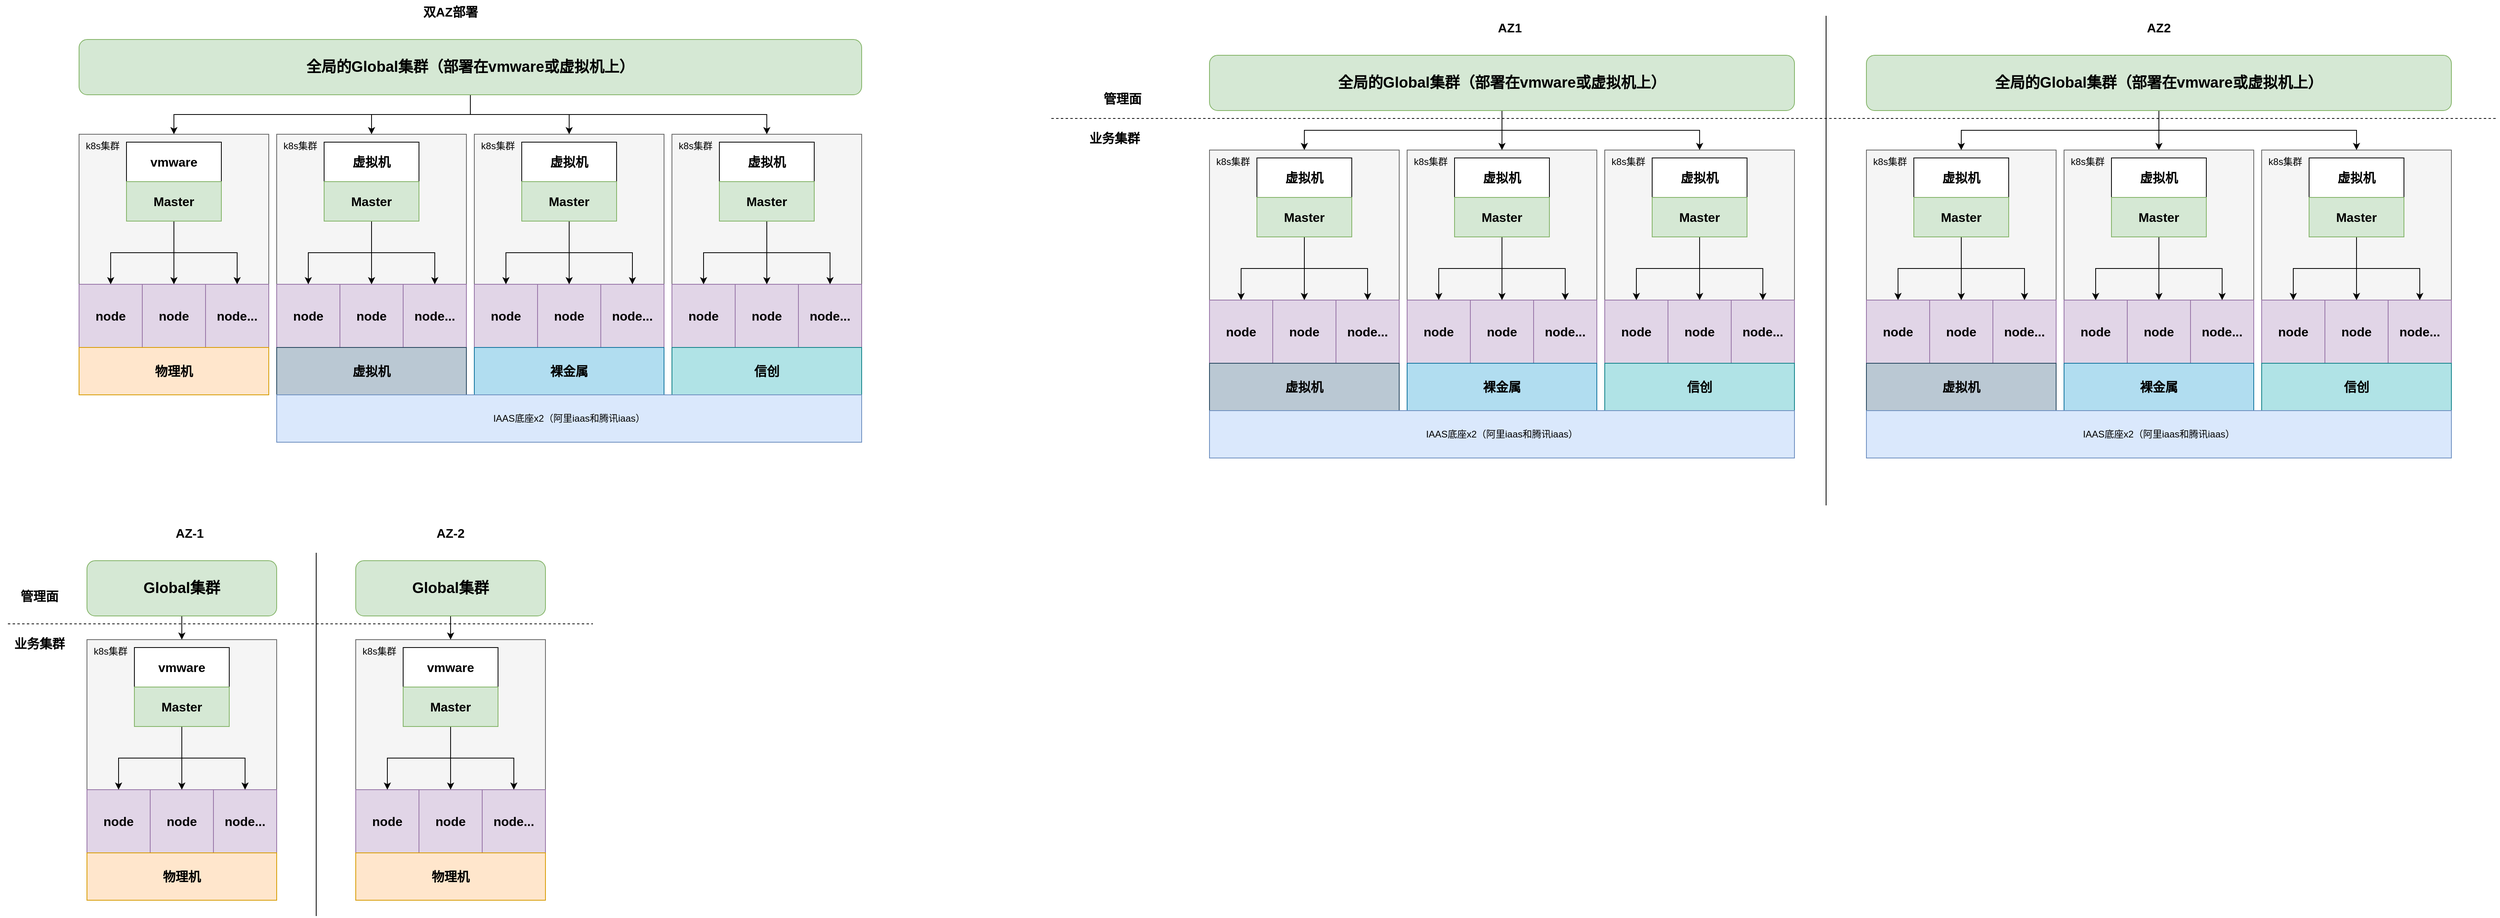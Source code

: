 <mxfile version="21.6.5" type="device">
  <diagram name="第 1 页" id="MRZnGw_lI6qMXb8xUPXL">
    <mxGraphModel dx="1706" dy="981" grid="1" gridSize="10" guides="1" tooltips="1" connect="1" arrows="1" fold="1" page="1" pageScale="1" pageWidth="827" pageHeight="1169" math="0" shadow="0">
      <root>
        <mxCell id="0" />
        <mxCell id="1" parent="0" />
        <mxCell id="p9ysNUzthI2AqAsjFmzB-57" style="edgeStyle=orthogonalEdgeStyle;rounded=0;orthogonalLoop=1;jettySize=auto;html=1;exitX=0.5;exitY=1;exitDx=0;exitDy=0;entryX=0.5;entryY=0;entryDx=0;entryDy=0;" parent="1" source="p9ysNUzthI2AqAsjFmzB-3" target="p9ysNUzthI2AqAsjFmzB-8" edge="1">
          <mxGeometry relative="1" as="geometry" />
        </mxCell>
        <mxCell id="p9ysNUzthI2AqAsjFmzB-58" style="edgeStyle=orthogonalEdgeStyle;rounded=0;orthogonalLoop=1;jettySize=auto;html=1;exitX=0.5;exitY=1;exitDx=0;exitDy=0;" parent="1" source="p9ysNUzthI2AqAsjFmzB-3" target="p9ysNUzthI2AqAsjFmzB-45" edge="1">
          <mxGeometry relative="1" as="geometry" />
        </mxCell>
        <mxCell id="p9ysNUzthI2AqAsjFmzB-59" style="edgeStyle=orthogonalEdgeStyle;rounded=0;orthogonalLoop=1;jettySize=auto;html=1;exitX=0.5;exitY=1;exitDx=0;exitDy=0;" parent="1" source="p9ysNUzthI2AqAsjFmzB-3" target="p9ysNUzthI2AqAsjFmzB-33" edge="1">
          <mxGeometry relative="1" as="geometry" />
        </mxCell>
        <mxCell id="p9ysNUzthI2AqAsjFmzB-61" style="edgeStyle=orthogonalEdgeStyle;rounded=0;orthogonalLoop=1;jettySize=auto;html=1;exitX=0.5;exitY=1;exitDx=0;exitDy=0;entryX=0.5;entryY=0;entryDx=0;entryDy=0;" parent="1" source="p9ysNUzthI2AqAsjFmzB-3" target="p9ysNUzthI2AqAsjFmzB-22" edge="1">
          <mxGeometry relative="1" as="geometry" />
        </mxCell>
        <mxCell id="p9ysNUzthI2AqAsjFmzB-3" value="&lt;font style=&quot;font-size: 19px;&quot;&gt;&lt;b&gt;全局的Global集群（部署在vmware或虚拟机上）&lt;/b&gt;&lt;/font&gt;" style="rounded=1;whiteSpace=wrap;html=1;fillColor=#d5e8d4;strokeColor=#82b366;" parent="1" vertex="1">
          <mxGeometry x="220" y="180" width="990" height="70" as="geometry" />
        </mxCell>
        <mxCell id="p9ysNUzthI2AqAsjFmzB-20" value="" style="group;fillColor=#d5e8d4;strokeColor=#82b366;" parent="1" vertex="1" connectable="0">
          <mxGeometry x="220" y="300" width="240" height="330" as="geometry" />
        </mxCell>
        <mxCell id="p9ysNUzthI2AqAsjFmzB-8" value="" style="rounded=0;whiteSpace=wrap;html=1;fillColor=#f5f5f5;fontColor=#333333;strokeColor=#666666;" parent="p9ysNUzthI2AqAsjFmzB-20" vertex="1">
          <mxGeometry width="240" height="330" as="geometry" />
        </mxCell>
        <mxCell id="p9ysNUzthI2AqAsjFmzB-5" value="&lt;font style=&quot;font-size: 16px;&quot;&gt;&lt;b&gt;node&lt;/b&gt;&lt;/font&gt;" style="whiteSpace=wrap;html=1;aspect=fixed;fillColor=#e1d5e7;strokeColor=#9673a6;" parent="p9ysNUzthI2AqAsjFmzB-20" vertex="1">
          <mxGeometry y="190" width="80" height="80" as="geometry" />
        </mxCell>
        <mxCell id="p9ysNUzthI2AqAsjFmzB-6" value="&lt;font style=&quot;font-size: 16px;&quot;&gt;&lt;b&gt;node&lt;/b&gt;&lt;/font&gt;" style="whiteSpace=wrap;html=1;aspect=fixed;fillColor=#e1d5e7;strokeColor=#9673a6;" parent="p9ysNUzthI2AqAsjFmzB-20" vertex="1">
          <mxGeometry x="80" y="190" width="80" height="80" as="geometry" />
        </mxCell>
        <mxCell id="p9ysNUzthI2AqAsjFmzB-7" value="&lt;font style=&quot;font-size: 16px;&quot;&gt;&lt;b&gt;node...&lt;/b&gt;&lt;/font&gt;" style="whiteSpace=wrap;html=1;aspect=fixed;fillColor=#e1d5e7;strokeColor=#9673a6;" parent="p9ysNUzthI2AqAsjFmzB-20" vertex="1">
          <mxGeometry x="160" y="190" width="80" height="80" as="geometry" />
        </mxCell>
        <mxCell id="p9ysNUzthI2AqAsjFmzB-9" value="&lt;font style=&quot;font-size: 16px;&quot;&gt;&lt;b&gt;物理机&lt;/b&gt;&lt;/font&gt;" style="rounded=0;whiteSpace=wrap;html=1;fillColor=#ffe6cc;strokeColor=#d79b00;" parent="p9ysNUzthI2AqAsjFmzB-20" vertex="1">
          <mxGeometry y="270" width="240" height="60" as="geometry" />
        </mxCell>
        <mxCell id="p9ysNUzthI2AqAsjFmzB-10" value="&lt;font style=&quot;font-size: 16px;&quot;&gt;&lt;b&gt;vmware&lt;/b&gt;&lt;/font&gt;" style="rounded=0;whiteSpace=wrap;html=1;" parent="p9ysNUzthI2AqAsjFmzB-20" vertex="1">
          <mxGeometry x="60" y="10" width="120" height="50" as="geometry" />
        </mxCell>
        <mxCell id="p9ysNUzthI2AqAsjFmzB-14" style="edgeStyle=orthogonalEdgeStyle;rounded=0;orthogonalLoop=1;jettySize=auto;html=1;exitX=0.5;exitY=1;exitDx=0;exitDy=0;" parent="p9ysNUzthI2AqAsjFmzB-20" source="p9ysNUzthI2AqAsjFmzB-11" target="p9ysNUzthI2AqAsjFmzB-5" edge="1">
          <mxGeometry relative="1" as="geometry" />
        </mxCell>
        <mxCell id="p9ysNUzthI2AqAsjFmzB-15" style="edgeStyle=orthogonalEdgeStyle;rounded=0;orthogonalLoop=1;jettySize=auto;html=1;exitX=0.5;exitY=1;exitDx=0;exitDy=0;entryX=0.5;entryY=0;entryDx=0;entryDy=0;" parent="p9ysNUzthI2AqAsjFmzB-20" source="p9ysNUzthI2AqAsjFmzB-11" target="p9ysNUzthI2AqAsjFmzB-7" edge="1">
          <mxGeometry relative="1" as="geometry" />
        </mxCell>
        <mxCell id="p9ysNUzthI2AqAsjFmzB-16" style="edgeStyle=orthogonalEdgeStyle;rounded=0;orthogonalLoop=1;jettySize=auto;html=1;" parent="p9ysNUzthI2AqAsjFmzB-20" source="p9ysNUzthI2AqAsjFmzB-11" target="p9ysNUzthI2AqAsjFmzB-6" edge="1">
          <mxGeometry relative="1" as="geometry" />
        </mxCell>
        <mxCell id="p9ysNUzthI2AqAsjFmzB-11" value="&lt;font style=&quot;font-size: 16px;&quot;&gt;&lt;b&gt;Master&lt;/b&gt;&lt;/font&gt;" style="rounded=0;whiteSpace=wrap;html=1;fillColor=#d5e8d4;strokeColor=#82b366;" parent="p9ysNUzthI2AqAsjFmzB-20" vertex="1">
          <mxGeometry x="60" y="60" width="120" height="50" as="geometry" />
        </mxCell>
        <mxCell id="p9ysNUzthI2AqAsjFmzB-21" value="" style="group;fillColor=#f5f5f5;strokeColor=#666666;fontColor=#333333;" parent="1" vertex="1" connectable="0">
          <mxGeometry x="470" y="300" width="240" height="330" as="geometry" />
        </mxCell>
        <mxCell id="p9ysNUzthI2AqAsjFmzB-22" value="" style="rounded=0;whiteSpace=wrap;html=1;fillColor=#f5f5f5;fontColor=#333333;strokeColor=#666666;" parent="p9ysNUzthI2AqAsjFmzB-21" vertex="1">
          <mxGeometry width="240" height="330" as="geometry" />
        </mxCell>
        <mxCell id="p9ysNUzthI2AqAsjFmzB-23" value="&lt;font style=&quot;font-size: 16px;&quot;&gt;&lt;b&gt;node&lt;/b&gt;&lt;/font&gt;" style="whiteSpace=wrap;html=1;aspect=fixed;fillColor=#e1d5e7;strokeColor=#9673a6;" parent="p9ysNUzthI2AqAsjFmzB-21" vertex="1">
          <mxGeometry y="190" width="80" height="80" as="geometry" />
        </mxCell>
        <mxCell id="p9ysNUzthI2AqAsjFmzB-24" value="&lt;font style=&quot;font-size: 16px;&quot;&gt;&lt;b&gt;node&lt;/b&gt;&lt;/font&gt;" style="whiteSpace=wrap;html=1;aspect=fixed;fillColor=#e1d5e7;strokeColor=#9673a6;" parent="p9ysNUzthI2AqAsjFmzB-21" vertex="1">
          <mxGeometry x="80" y="190" width="80" height="80" as="geometry" />
        </mxCell>
        <mxCell id="p9ysNUzthI2AqAsjFmzB-25" value="&lt;font style=&quot;font-size: 16px;&quot;&gt;&lt;b&gt;node...&lt;/b&gt;&lt;/font&gt;" style="whiteSpace=wrap;html=1;aspect=fixed;fillColor=#e1d5e7;strokeColor=#9673a6;" parent="p9ysNUzthI2AqAsjFmzB-21" vertex="1">
          <mxGeometry x="160" y="190" width="80" height="80" as="geometry" />
        </mxCell>
        <mxCell id="p9ysNUzthI2AqAsjFmzB-26" value="&lt;span style=&quot;font-size: 16px;&quot;&gt;&lt;b&gt;虚拟机&lt;/b&gt;&lt;/span&gt;" style="rounded=0;whiteSpace=wrap;html=1;fillColor=#bac8d3;strokeColor=#23445d;" parent="p9ysNUzthI2AqAsjFmzB-21" vertex="1">
          <mxGeometry y="270" width="240" height="60" as="geometry" />
        </mxCell>
        <mxCell id="p9ysNUzthI2AqAsjFmzB-27" value="&lt;font style=&quot;font-size: 16px;&quot;&gt;&lt;b&gt;虚拟机&lt;/b&gt;&lt;/font&gt;" style="rounded=0;whiteSpace=wrap;html=1;" parent="p9ysNUzthI2AqAsjFmzB-21" vertex="1">
          <mxGeometry x="60" y="10" width="120" height="50" as="geometry" />
        </mxCell>
        <mxCell id="p9ysNUzthI2AqAsjFmzB-28" style="edgeStyle=orthogonalEdgeStyle;rounded=0;orthogonalLoop=1;jettySize=auto;html=1;exitX=0.5;exitY=1;exitDx=0;exitDy=0;" parent="p9ysNUzthI2AqAsjFmzB-21" source="p9ysNUzthI2AqAsjFmzB-31" target="p9ysNUzthI2AqAsjFmzB-23" edge="1">
          <mxGeometry relative="1" as="geometry" />
        </mxCell>
        <mxCell id="p9ysNUzthI2AqAsjFmzB-29" style="edgeStyle=orthogonalEdgeStyle;rounded=0;orthogonalLoop=1;jettySize=auto;html=1;exitX=0.5;exitY=1;exitDx=0;exitDy=0;entryX=0.5;entryY=0;entryDx=0;entryDy=0;" parent="p9ysNUzthI2AqAsjFmzB-21" source="p9ysNUzthI2AqAsjFmzB-31" target="p9ysNUzthI2AqAsjFmzB-25" edge="1">
          <mxGeometry relative="1" as="geometry" />
        </mxCell>
        <mxCell id="p9ysNUzthI2AqAsjFmzB-30" style="edgeStyle=orthogonalEdgeStyle;rounded=0;orthogonalLoop=1;jettySize=auto;html=1;" parent="p9ysNUzthI2AqAsjFmzB-21" source="p9ysNUzthI2AqAsjFmzB-31" target="p9ysNUzthI2AqAsjFmzB-24" edge="1">
          <mxGeometry relative="1" as="geometry" />
        </mxCell>
        <mxCell id="p9ysNUzthI2AqAsjFmzB-31" value="&lt;font style=&quot;font-size: 16px;&quot;&gt;&lt;b&gt;Master&lt;/b&gt;&lt;/font&gt;" style="rounded=0;whiteSpace=wrap;html=1;fillColor=#d5e8d4;strokeColor=#82b366;" parent="p9ysNUzthI2AqAsjFmzB-21" vertex="1">
          <mxGeometry x="60" y="60" width="120" height="50" as="geometry" />
        </mxCell>
        <mxCell id="p9ysNUzthI2AqAsjFmzB-115" value="k8s集群" style="text;html=1;strokeColor=none;fillColor=none;align=center;verticalAlign=middle;whiteSpace=wrap;rounded=0;" parent="p9ysNUzthI2AqAsjFmzB-21" vertex="1">
          <mxGeometry width="60" height="30" as="geometry" />
        </mxCell>
        <mxCell id="p9ysNUzthI2AqAsjFmzB-32" value="" style="group;fillColor=#d5e8d4;strokeColor=#82b366;" parent="1" vertex="1" connectable="0">
          <mxGeometry x="720" y="300" width="240" height="330" as="geometry" />
        </mxCell>
        <mxCell id="p9ysNUzthI2AqAsjFmzB-33" value="" style="rounded=0;whiteSpace=wrap;html=1;fillColor=#f5f5f5;fontColor=#333333;strokeColor=#666666;" parent="p9ysNUzthI2AqAsjFmzB-32" vertex="1">
          <mxGeometry width="240" height="330" as="geometry" />
        </mxCell>
        <mxCell id="p9ysNUzthI2AqAsjFmzB-34" value="&lt;font style=&quot;font-size: 16px;&quot;&gt;&lt;b&gt;node&lt;/b&gt;&lt;/font&gt;" style="whiteSpace=wrap;html=1;aspect=fixed;fillColor=#e1d5e7;strokeColor=#9673a6;" parent="p9ysNUzthI2AqAsjFmzB-32" vertex="1">
          <mxGeometry y="190" width="80" height="80" as="geometry" />
        </mxCell>
        <mxCell id="p9ysNUzthI2AqAsjFmzB-35" value="&lt;font style=&quot;font-size: 16px;&quot;&gt;&lt;b&gt;node&lt;/b&gt;&lt;/font&gt;" style="whiteSpace=wrap;html=1;aspect=fixed;fillColor=#e1d5e7;strokeColor=#9673a6;" parent="p9ysNUzthI2AqAsjFmzB-32" vertex="1">
          <mxGeometry x="80" y="190" width="80" height="80" as="geometry" />
        </mxCell>
        <mxCell id="p9ysNUzthI2AqAsjFmzB-36" value="&lt;font style=&quot;font-size: 16px;&quot;&gt;&lt;b&gt;node...&lt;/b&gt;&lt;/font&gt;" style="whiteSpace=wrap;html=1;aspect=fixed;fillColor=#e1d5e7;strokeColor=#9673a6;" parent="p9ysNUzthI2AqAsjFmzB-32" vertex="1">
          <mxGeometry x="160" y="190" width="80" height="80" as="geometry" />
        </mxCell>
        <mxCell id="p9ysNUzthI2AqAsjFmzB-37" value="&lt;font style=&quot;font-size: 16px;&quot;&gt;&lt;b&gt;裸金属&lt;/b&gt;&lt;/font&gt;" style="rounded=0;whiteSpace=wrap;html=1;fillColor=#b1ddf0;strokeColor=#10739e;" parent="p9ysNUzthI2AqAsjFmzB-32" vertex="1">
          <mxGeometry y="270" width="240" height="60" as="geometry" />
        </mxCell>
        <mxCell id="p9ysNUzthI2AqAsjFmzB-38" value="&lt;b style=&quot;border-color: var(--border-color); font-size: 16px;&quot;&gt;虚拟机&lt;/b&gt;" style="rounded=0;whiteSpace=wrap;html=1;" parent="p9ysNUzthI2AqAsjFmzB-32" vertex="1">
          <mxGeometry x="60" y="10" width="120" height="50" as="geometry" />
        </mxCell>
        <mxCell id="p9ysNUzthI2AqAsjFmzB-39" style="edgeStyle=orthogonalEdgeStyle;rounded=0;orthogonalLoop=1;jettySize=auto;html=1;exitX=0.5;exitY=1;exitDx=0;exitDy=0;" parent="p9ysNUzthI2AqAsjFmzB-32" source="p9ysNUzthI2AqAsjFmzB-42" target="p9ysNUzthI2AqAsjFmzB-34" edge="1">
          <mxGeometry relative="1" as="geometry" />
        </mxCell>
        <mxCell id="p9ysNUzthI2AqAsjFmzB-40" style="edgeStyle=orthogonalEdgeStyle;rounded=0;orthogonalLoop=1;jettySize=auto;html=1;exitX=0.5;exitY=1;exitDx=0;exitDy=0;entryX=0.5;entryY=0;entryDx=0;entryDy=0;" parent="p9ysNUzthI2AqAsjFmzB-32" source="p9ysNUzthI2AqAsjFmzB-42" target="p9ysNUzthI2AqAsjFmzB-36" edge="1">
          <mxGeometry relative="1" as="geometry" />
        </mxCell>
        <mxCell id="p9ysNUzthI2AqAsjFmzB-41" style="edgeStyle=orthogonalEdgeStyle;rounded=0;orthogonalLoop=1;jettySize=auto;html=1;" parent="p9ysNUzthI2AqAsjFmzB-32" source="p9ysNUzthI2AqAsjFmzB-42" target="p9ysNUzthI2AqAsjFmzB-35" edge="1">
          <mxGeometry relative="1" as="geometry" />
        </mxCell>
        <mxCell id="p9ysNUzthI2AqAsjFmzB-42" value="&lt;font style=&quot;font-size: 16px;&quot;&gt;&lt;b&gt;Master&lt;/b&gt;&lt;/font&gt;" style="rounded=0;whiteSpace=wrap;html=1;fillColor=#d5e8d4;strokeColor=#82b366;" parent="p9ysNUzthI2AqAsjFmzB-32" vertex="1">
          <mxGeometry x="60" y="60" width="120" height="50" as="geometry" />
        </mxCell>
        <mxCell id="p9ysNUzthI2AqAsjFmzB-116" value="k8s集群" style="text;html=1;strokeColor=none;fillColor=none;align=center;verticalAlign=middle;whiteSpace=wrap;rounded=0;" parent="p9ysNUzthI2AqAsjFmzB-32" vertex="1">
          <mxGeometry width="60" height="30" as="geometry" />
        </mxCell>
        <mxCell id="p9ysNUzthI2AqAsjFmzB-44" value="" style="group;fillColor=#f5f5f5;fontColor=#333333;strokeColor=#666666;" parent="1" vertex="1" connectable="0">
          <mxGeometry x="970" y="300" width="240" height="330" as="geometry" />
        </mxCell>
        <mxCell id="p9ysNUzthI2AqAsjFmzB-45" value="" style="rounded=0;whiteSpace=wrap;html=1;fillColor=#f5f5f5;fontColor=#333333;strokeColor=#666666;" parent="p9ysNUzthI2AqAsjFmzB-44" vertex="1">
          <mxGeometry width="240" height="330" as="geometry" />
        </mxCell>
        <mxCell id="p9ysNUzthI2AqAsjFmzB-46" value="&lt;font style=&quot;font-size: 16px;&quot;&gt;&lt;b&gt;node&lt;/b&gt;&lt;/font&gt;" style="whiteSpace=wrap;html=1;aspect=fixed;fillColor=#e1d5e7;strokeColor=#9673a6;" parent="p9ysNUzthI2AqAsjFmzB-44" vertex="1">
          <mxGeometry y="190" width="80" height="80" as="geometry" />
        </mxCell>
        <mxCell id="p9ysNUzthI2AqAsjFmzB-47" value="&lt;font style=&quot;font-size: 16px;&quot;&gt;&lt;b&gt;node&lt;/b&gt;&lt;/font&gt;" style="whiteSpace=wrap;html=1;aspect=fixed;fillColor=#e1d5e7;strokeColor=#9673a6;" parent="p9ysNUzthI2AqAsjFmzB-44" vertex="1">
          <mxGeometry x="80" y="190" width="80" height="80" as="geometry" />
        </mxCell>
        <mxCell id="p9ysNUzthI2AqAsjFmzB-48" value="&lt;font style=&quot;font-size: 16px;&quot;&gt;&lt;b&gt;node...&lt;/b&gt;&lt;/font&gt;" style="whiteSpace=wrap;html=1;aspect=fixed;fillColor=#e1d5e7;strokeColor=#9673a6;" parent="p9ysNUzthI2AqAsjFmzB-44" vertex="1">
          <mxGeometry x="160" y="190" width="80" height="80" as="geometry" />
        </mxCell>
        <mxCell id="p9ysNUzthI2AqAsjFmzB-49" value="&lt;span style=&quot;font-size: 16px;&quot;&gt;&lt;b&gt;信创&lt;/b&gt;&lt;/span&gt;" style="rounded=0;whiteSpace=wrap;html=1;fillColor=#b0e3e6;strokeColor=#0e8088;" parent="p9ysNUzthI2AqAsjFmzB-44" vertex="1">
          <mxGeometry y="270" width="240" height="60" as="geometry" />
        </mxCell>
        <mxCell id="p9ysNUzthI2AqAsjFmzB-50" value="&lt;b style=&quot;border-color: var(--border-color); font-size: 16px;&quot;&gt;虚拟机&lt;/b&gt;" style="rounded=0;whiteSpace=wrap;html=1;" parent="p9ysNUzthI2AqAsjFmzB-44" vertex="1">
          <mxGeometry x="60" y="10" width="120" height="50" as="geometry" />
        </mxCell>
        <mxCell id="p9ysNUzthI2AqAsjFmzB-51" style="edgeStyle=orthogonalEdgeStyle;rounded=0;orthogonalLoop=1;jettySize=auto;html=1;exitX=0.5;exitY=1;exitDx=0;exitDy=0;" parent="p9ysNUzthI2AqAsjFmzB-44" source="p9ysNUzthI2AqAsjFmzB-54" target="p9ysNUzthI2AqAsjFmzB-46" edge="1">
          <mxGeometry relative="1" as="geometry" />
        </mxCell>
        <mxCell id="p9ysNUzthI2AqAsjFmzB-52" style="edgeStyle=orthogonalEdgeStyle;rounded=0;orthogonalLoop=1;jettySize=auto;html=1;exitX=0.5;exitY=1;exitDx=0;exitDy=0;entryX=0.5;entryY=0;entryDx=0;entryDy=0;" parent="p9ysNUzthI2AqAsjFmzB-44" source="p9ysNUzthI2AqAsjFmzB-54" target="p9ysNUzthI2AqAsjFmzB-48" edge="1">
          <mxGeometry relative="1" as="geometry" />
        </mxCell>
        <mxCell id="p9ysNUzthI2AqAsjFmzB-53" style="edgeStyle=orthogonalEdgeStyle;rounded=0;orthogonalLoop=1;jettySize=auto;html=1;" parent="p9ysNUzthI2AqAsjFmzB-44" source="p9ysNUzthI2AqAsjFmzB-54" target="p9ysNUzthI2AqAsjFmzB-47" edge="1">
          <mxGeometry relative="1" as="geometry" />
        </mxCell>
        <mxCell id="p9ysNUzthI2AqAsjFmzB-54" value="&lt;font style=&quot;font-size: 16px;&quot;&gt;&lt;b&gt;Master&lt;/b&gt;&lt;/font&gt;" style="rounded=0;whiteSpace=wrap;html=1;fillColor=#d5e8d4;strokeColor=#82b366;" parent="p9ysNUzthI2AqAsjFmzB-44" vertex="1">
          <mxGeometry x="60" y="60" width="120" height="50" as="geometry" />
        </mxCell>
        <mxCell id="p9ysNUzthI2AqAsjFmzB-117" value="k8s集群" style="text;html=1;strokeColor=none;fillColor=none;align=center;verticalAlign=middle;whiteSpace=wrap;rounded=0;" parent="p9ysNUzthI2AqAsjFmzB-44" vertex="1">
          <mxGeometry width="60" height="30" as="geometry" />
        </mxCell>
        <mxCell id="p9ysNUzthI2AqAsjFmzB-62" value="IAAS底座x2（阿里iaas和腾讯iaas）" style="rounded=0;whiteSpace=wrap;html=1;fillColor=#dae8fc;strokeColor=#6c8ebf;" parent="1" vertex="1">
          <mxGeometry x="470" y="630" width="740" height="60" as="geometry" />
        </mxCell>
        <mxCell id="p9ysNUzthI2AqAsjFmzB-64" value="k8s集群" style="text;html=1;strokeColor=none;fillColor=none;align=center;verticalAlign=middle;whiteSpace=wrap;rounded=0;" parent="1" vertex="1">
          <mxGeometry x="220" y="300" width="60" height="30" as="geometry" />
        </mxCell>
        <mxCell id="sLTwlCm7RyKuUGo_xvNE-1" value="&lt;b&gt;&lt;font style=&quot;font-size: 16px;&quot;&gt;双AZ部署&lt;/font&gt;&lt;/b&gt;" style="text;html=1;strokeColor=none;fillColor=none;align=center;verticalAlign=middle;whiteSpace=wrap;rounded=0;" vertex="1" parent="1">
          <mxGeometry x="640" y="130" width="100" height="30" as="geometry" />
        </mxCell>
        <mxCell id="sLTwlCm7RyKuUGo_xvNE-3" value="" style="group;fillColor=#d5e8d4;strokeColor=#82b366;" vertex="1" connectable="0" parent="1">
          <mxGeometry x="230" y="940" width="240" height="330" as="geometry" />
        </mxCell>
        <mxCell id="sLTwlCm7RyKuUGo_xvNE-4" value="" style="rounded=0;whiteSpace=wrap;html=1;fillColor=#f5f5f5;fontColor=#333333;strokeColor=#666666;" vertex="1" parent="sLTwlCm7RyKuUGo_xvNE-3">
          <mxGeometry width="240" height="330" as="geometry" />
        </mxCell>
        <mxCell id="sLTwlCm7RyKuUGo_xvNE-5" value="&lt;font style=&quot;font-size: 16px;&quot;&gt;&lt;b&gt;node&lt;/b&gt;&lt;/font&gt;" style="whiteSpace=wrap;html=1;aspect=fixed;fillColor=#e1d5e7;strokeColor=#9673a6;" vertex="1" parent="sLTwlCm7RyKuUGo_xvNE-3">
          <mxGeometry y="190" width="80" height="80" as="geometry" />
        </mxCell>
        <mxCell id="sLTwlCm7RyKuUGo_xvNE-6" value="&lt;font style=&quot;font-size: 16px;&quot;&gt;&lt;b&gt;node&lt;/b&gt;&lt;/font&gt;" style="whiteSpace=wrap;html=1;aspect=fixed;fillColor=#e1d5e7;strokeColor=#9673a6;" vertex="1" parent="sLTwlCm7RyKuUGo_xvNE-3">
          <mxGeometry x="80" y="190" width="80" height="80" as="geometry" />
        </mxCell>
        <mxCell id="sLTwlCm7RyKuUGo_xvNE-7" value="&lt;font style=&quot;font-size: 16px;&quot;&gt;&lt;b&gt;node...&lt;/b&gt;&lt;/font&gt;" style="whiteSpace=wrap;html=1;aspect=fixed;fillColor=#e1d5e7;strokeColor=#9673a6;" vertex="1" parent="sLTwlCm7RyKuUGo_xvNE-3">
          <mxGeometry x="160" y="190" width="80" height="80" as="geometry" />
        </mxCell>
        <mxCell id="sLTwlCm7RyKuUGo_xvNE-8" value="&lt;font style=&quot;font-size: 16px;&quot;&gt;&lt;b&gt;物理机&lt;/b&gt;&lt;/font&gt;" style="rounded=0;whiteSpace=wrap;html=1;fillColor=#ffe6cc;strokeColor=#d79b00;" vertex="1" parent="sLTwlCm7RyKuUGo_xvNE-3">
          <mxGeometry y="270" width="240" height="60" as="geometry" />
        </mxCell>
        <mxCell id="sLTwlCm7RyKuUGo_xvNE-9" value="&lt;font style=&quot;font-size: 16px;&quot;&gt;&lt;b&gt;vmware&lt;/b&gt;&lt;/font&gt;" style="rounded=0;whiteSpace=wrap;html=1;" vertex="1" parent="sLTwlCm7RyKuUGo_xvNE-3">
          <mxGeometry x="60" y="10" width="120" height="50" as="geometry" />
        </mxCell>
        <mxCell id="sLTwlCm7RyKuUGo_xvNE-10" style="edgeStyle=orthogonalEdgeStyle;rounded=0;orthogonalLoop=1;jettySize=auto;html=1;exitX=0.5;exitY=1;exitDx=0;exitDy=0;" edge="1" parent="sLTwlCm7RyKuUGo_xvNE-3" source="sLTwlCm7RyKuUGo_xvNE-13" target="sLTwlCm7RyKuUGo_xvNE-5">
          <mxGeometry relative="1" as="geometry" />
        </mxCell>
        <mxCell id="sLTwlCm7RyKuUGo_xvNE-11" style="edgeStyle=orthogonalEdgeStyle;rounded=0;orthogonalLoop=1;jettySize=auto;html=1;exitX=0.5;exitY=1;exitDx=0;exitDy=0;entryX=0.5;entryY=0;entryDx=0;entryDy=0;" edge="1" parent="sLTwlCm7RyKuUGo_xvNE-3" source="sLTwlCm7RyKuUGo_xvNE-13" target="sLTwlCm7RyKuUGo_xvNE-7">
          <mxGeometry relative="1" as="geometry" />
        </mxCell>
        <mxCell id="sLTwlCm7RyKuUGo_xvNE-12" style="edgeStyle=orthogonalEdgeStyle;rounded=0;orthogonalLoop=1;jettySize=auto;html=1;" edge="1" parent="sLTwlCm7RyKuUGo_xvNE-3" source="sLTwlCm7RyKuUGo_xvNE-13" target="sLTwlCm7RyKuUGo_xvNE-6">
          <mxGeometry relative="1" as="geometry" />
        </mxCell>
        <mxCell id="sLTwlCm7RyKuUGo_xvNE-13" value="&lt;font style=&quot;font-size: 16px;&quot;&gt;&lt;b&gt;Master&lt;/b&gt;&lt;/font&gt;" style="rounded=0;whiteSpace=wrap;html=1;fillColor=#d5e8d4;strokeColor=#82b366;" vertex="1" parent="sLTwlCm7RyKuUGo_xvNE-3">
          <mxGeometry x="60" y="60" width="120" height="50" as="geometry" />
        </mxCell>
        <mxCell id="sLTwlCm7RyKuUGo_xvNE-14" value="k8s集群" style="text;html=1;strokeColor=none;fillColor=none;align=center;verticalAlign=middle;whiteSpace=wrap;rounded=0;" vertex="1" parent="1">
          <mxGeometry x="230" y="940" width="60" height="30" as="geometry" />
        </mxCell>
        <mxCell id="sLTwlCm7RyKuUGo_xvNE-15" value="" style="endArrow=none;dashed=1;html=1;rounded=0;" edge="1" parent="1">
          <mxGeometry width="50" height="50" relative="1" as="geometry">
            <mxPoint x="130" y="920" as="sourcePoint" />
            <mxPoint x="870" y="920" as="targetPoint" />
          </mxGeometry>
        </mxCell>
        <mxCell id="sLTwlCm7RyKuUGo_xvNE-16" value="" style="group;fillColor=#d5e8d4;strokeColor=#82b366;" vertex="1" connectable="0" parent="1">
          <mxGeometry x="570" y="940" width="240" height="330" as="geometry" />
        </mxCell>
        <mxCell id="sLTwlCm7RyKuUGo_xvNE-17" value="" style="rounded=0;whiteSpace=wrap;html=1;fillColor=#f5f5f5;fontColor=#333333;strokeColor=#666666;" vertex="1" parent="sLTwlCm7RyKuUGo_xvNE-16">
          <mxGeometry width="240" height="330" as="geometry" />
        </mxCell>
        <mxCell id="sLTwlCm7RyKuUGo_xvNE-18" value="&lt;font style=&quot;font-size: 16px;&quot;&gt;&lt;b&gt;node&lt;/b&gt;&lt;/font&gt;" style="whiteSpace=wrap;html=1;aspect=fixed;fillColor=#e1d5e7;strokeColor=#9673a6;" vertex="1" parent="sLTwlCm7RyKuUGo_xvNE-16">
          <mxGeometry y="190" width="80" height="80" as="geometry" />
        </mxCell>
        <mxCell id="sLTwlCm7RyKuUGo_xvNE-19" value="&lt;font style=&quot;font-size: 16px;&quot;&gt;&lt;b&gt;node&lt;/b&gt;&lt;/font&gt;" style="whiteSpace=wrap;html=1;aspect=fixed;fillColor=#e1d5e7;strokeColor=#9673a6;" vertex="1" parent="sLTwlCm7RyKuUGo_xvNE-16">
          <mxGeometry x="80" y="190" width="80" height="80" as="geometry" />
        </mxCell>
        <mxCell id="sLTwlCm7RyKuUGo_xvNE-20" value="&lt;font style=&quot;font-size: 16px;&quot;&gt;&lt;b&gt;node...&lt;/b&gt;&lt;/font&gt;" style="whiteSpace=wrap;html=1;aspect=fixed;fillColor=#e1d5e7;strokeColor=#9673a6;" vertex="1" parent="sLTwlCm7RyKuUGo_xvNE-16">
          <mxGeometry x="160" y="190" width="80" height="80" as="geometry" />
        </mxCell>
        <mxCell id="sLTwlCm7RyKuUGo_xvNE-21" value="&lt;font style=&quot;font-size: 16px;&quot;&gt;&lt;b&gt;物理机&lt;/b&gt;&lt;/font&gt;" style="rounded=0;whiteSpace=wrap;html=1;fillColor=#ffe6cc;strokeColor=#d79b00;" vertex="1" parent="sLTwlCm7RyKuUGo_xvNE-16">
          <mxGeometry y="270" width="240" height="60" as="geometry" />
        </mxCell>
        <mxCell id="sLTwlCm7RyKuUGo_xvNE-22" value="&lt;font style=&quot;font-size: 16px;&quot;&gt;&lt;b&gt;vmware&lt;/b&gt;&lt;/font&gt;" style="rounded=0;whiteSpace=wrap;html=1;" vertex="1" parent="sLTwlCm7RyKuUGo_xvNE-16">
          <mxGeometry x="60" y="10" width="120" height="50" as="geometry" />
        </mxCell>
        <mxCell id="sLTwlCm7RyKuUGo_xvNE-23" style="edgeStyle=orthogonalEdgeStyle;rounded=0;orthogonalLoop=1;jettySize=auto;html=1;exitX=0.5;exitY=1;exitDx=0;exitDy=0;" edge="1" parent="sLTwlCm7RyKuUGo_xvNE-16" source="sLTwlCm7RyKuUGo_xvNE-26" target="sLTwlCm7RyKuUGo_xvNE-18">
          <mxGeometry relative="1" as="geometry" />
        </mxCell>
        <mxCell id="sLTwlCm7RyKuUGo_xvNE-24" style="edgeStyle=orthogonalEdgeStyle;rounded=0;orthogonalLoop=1;jettySize=auto;html=1;exitX=0.5;exitY=1;exitDx=0;exitDy=0;entryX=0.5;entryY=0;entryDx=0;entryDy=0;" edge="1" parent="sLTwlCm7RyKuUGo_xvNE-16" source="sLTwlCm7RyKuUGo_xvNE-26" target="sLTwlCm7RyKuUGo_xvNE-20">
          <mxGeometry relative="1" as="geometry" />
        </mxCell>
        <mxCell id="sLTwlCm7RyKuUGo_xvNE-25" style="edgeStyle=orthogonalEdgeStyle;rounded=0;orthogonalLoop=1;jettySize=auto;html=1;" edge="1" parent="sLTwlCm7RyKuUGo_xvNE-16" source="sLTwlCm7RyKuUGo_xvNE-26" target="sLTwlCm7RyKuUGo_xvNE-19">
          <mxGeometry relative="1" as="geometry" />
        </mxCell>
        <mxCell id="sLTwlCm7RyKuUGo_xvNE-26" value="&lt;font style=&quot;font-size: 16px;&quot;&gt;&lt;b&gt;Master&lt;/b&gt;&lt;/font&gt;" style="rounded=0;whiteSpace=wrap;html=1;fillColor=#d5e8d4;strokeColor=#82b366;" vertex="1" parent="sLTwlCm7RyKuUGo_xvNE-16">
          <mxGeometry x="60" y="60" width="120" height="50" as="geometry" />
        </mxCell>
        <mxCell id="sLTwlCm7RyKuUGo_xvNE-27" value="k8s集群" style="text;html=1;strokeColor=none;fillColor=none;align=center;verticalAlign=middle;whiteSpace=wrap;rounded=0;" vertex="1" parent="1">
          <mxGeometry x="570" y="940" width="60" height="30" as="geometry" />
        </mxCell>
        <mxCell id="sLTwlCm7RyKuUGo_xvNE-28" value="" style="endArrow=none;html=1;rounded=0;" edge="1" parent="1">
          <mxGeometry width="50" height="50" relative="1" as="geometry">
            <mxPoint x="520" y="1290" as="sourcePoint" />
            <mxPoint x="520" y="830" as="targetPoint" />
          </mxGeometry>
        </mxCell>
        <mxCell id="sLTwlCm7RyKuUGo_xvNE-29" value="&lt;b&gt;&lt;font style=&quot;font-size: 16px;&quot;&gt;AZ-1&lt;/font&gt;&lt;/b&gt;" style="text;html=1;strokeColor=none;fillColor=none;align=center;verticalAlign=middle;whiteSpace=wrap;rounded=0;" vertex="1" parent="1">
          <mxGeometry x="310" y="790" width="100" height="30" as="geometry" />
        </mxCell>
        <mxCell id="sLTwlCm7RyKuUGo_xvNE-30" value="&lt;b&gt;&lt;font style=&quot;font-size: 16px;&quot;&gt;AZ-2&lt;/font&gt;&lt;/b&gt;" style="text;html=1;strokeColor=none;fillColor=none;align=center;verticalAlign=middle;whiteSpace=wrap;rounded=0;" vertex="1" parent="1">
          <mxGeometry x="640" y="790" width="100" height="30" as="geometry" />
        </mxCell>
        <mxCell id="sLTwlCm7RyKuUGo_xvNE-38" style="edgeStyle=orthogonalEdgeStyle;rounded=0;orthogonalLoop=1;jettySize=auto;html=1;exitX=0.5;exitY=1;exitDx=0;exitDy=0;entryX=0.5;entryY=0;entryDx=0;entryDy=0;" edge="1" parent="1" source="sLTwlCm7RyKuUGo_xvNE-31" target="sLTwlCm7RyKuUGo_xvNE-4">
          <mxGeometry relative="1" as="geometry" />
        </mxCell>
        <mxCell id="sLTwlCm7RyKuUGo_xvNE-31" value="&lt;font style=&quot;font-size: 19px;&quot;&gt;&lt;b&gt;Global集群&lt;/b&gt;&lt;/font&gt;" style="rounded=1;whiteSpace=wrap;html=1;fillColor=#d5e8d4;strokeColor=#82b366;" vertex="1" parent="1">
          <mxGeometry x="230" y="840" width="240" height="70" as="geometry" />
        </mxCell>
        <mxCell id="sLTwlCm7RyKuUGo_xvNE-39" style="edgeStyle=orthogonalEdgeStyle;rounded=0;orthogonalLoop=1;jettySize=auto;html=1;exitX=0.5;exitY=1;exitDx=0;exitDy=0;entryX=0.5;entryY=0;entryDx=0;entryDy=0;" edge="1" parent="1" source="sLTwlCm7RyKuUGo_xvNE-32" target="sLTwlCm7RyKuUGo_xvNE-17">
          <mxGeometry relative="1" as="geometry" />
        </mxCell>
        <mxCell id="sLTwlCm7RyKuUGo_xvNE-32" value="&lt;font style=&quot;font-size: 19px;&quot;&gt;&lt;b&gt;Global集群&lt;/b&gt;&lt;/font&gt;" style="rounded=1;whiteSpace=wrap;html=1;fillColor=#d5e8d4;strokeColor=#82b366;" vertex="1" parent="1">
          <mxGeometry x="570" y="840" width="240" height="70" as="geometry" />
        </mxCell>
        <mxCell id="sLTwlCm7RyKuUGo_xvNE-40" value="&lt;b&gt;&lt;font style=&quot;font-size: 16px;&quot;&gt;管理面&lt;/font&gt;&lt;/b&gt;" style="text;html=1;strokeColor=none;fillColor=none;align=center;verticalAlign=middle;whiteSpace=wrap;rounded=0;" vertex="1" parent="1">
          <mxGeometry x="120" y="870" width="100" height="30" as="geometry" />
        </mxCell>
        <mxCell id="sLTwlCm7RyKuUGo_xvNE-41" value="&lt;b&gt;&lt;font style=&quot;font-size: 16px;&quot;&gt;业务集群&lt;/font&gt;&lt;/b&gt;" style="text;html=1;strokeColor=none;fillColor=none;align=center;verticalAlign=middle;whiteSpace=wrap;rounded=0;" vertex="1" parent="1">
          <mxGeometry x="120" y="930" width="100" height="30" as="geometry" />
        </mxCell>
        <mxCell id="sLTwlCm7RyKuUGo_xvNE-43" style="edgeStyle=orthogonalEdgeStyle;rounded=0;orthogonalLoop=1;jettySize=auto;html=1;exitX=0.5;exitY=1;exitDx=0;exitDy=0;" edge="1" parent="1" source="sLTwlCm7RyKuUGo_xvNE-46" target="sLTwlCm7RyKuUGo_xvNE-83">
          <mxGeometry relative="1" as="geometry" />
        </mxCell>
        <mxCell id="sLTwlCm7RyKuUGo_xvNE-44" style="edgeStyle=orthogonalEdgeStyle;rounded=0;orthogonalLoop=1;jettySize=auto;html=1;exitX=0.5;exitY=1;exitDx=0;exitDy=0;" edge="1" parent="1" source="sLTwlCm7RyKuUGo_xvNE-46" target="sLTwlCm7RyKuUGo_xvNE-71">
          <mxGeometry relative="1" as="geometry" />
        </mxCell>
        <mxCell id="sLTwlCm7RyKuUGo_xvNE-45" style="edgeStyle=orthogonalEdgeStyle;rounded=0;orthogonalLoop=1;jettySize=auto;html=1;exitX=0.5;exitY=1;exitDx=0;exitDy=0;entryX=0.5;entryY=0;entryDx=0;entryDy=0;" edge="1" parent="1" source="sLTwlCm7RyKuUGo_xvNE-46" target="sLTwlCm7RyKuUGo_xvNE-59">
          <mxGeometry relative="1" as="geometry" />
        </mxCell>
        <mxCell id="sLTwlCm7RyKuUGo_xvNE-46" value="&lt;font style=&quot;font-size: 19px;&quot;&gt;&lt;b&gt;全局的Global集群（部署在vmware或虚拟机上）&lt;/b&gt;&lt;/font&gt;" style="rounded=1;whiteSpace=wrap;html=1;fillColor=#d5e8d4;strokeColor=#82b366;" vertex="1" parent="1">
          <mxGeometry x="1650" y="200" width="740" height="70" as="geometry" />
        </mxCell>
        <mxCell id="sLTwlCm7RyKuUGo_xvNE-58" value="" style="group;fillColor=#f5f5f5;strokeColor=#666666;fontColor=#333333;" vertex="1" connectable="0" parent="1">
          <mxGeometry x="1650" y="320" width="240" height="330" as="geometry" />
        </mxCell>
        <mxCell id="sLTwlCm7RyKuUGo_xvNE-59" value="" style="rounded=0;whiteSpace=wrap;html=1;fillColor=#f5f5f5;fontColor=#333333;strokeColor=#666666;" vertex="1" parent="sLTwlCm7RyKuUGo_xvNE-58">
          <mxGeometry width="240" height="330" as="geometry" />
        </mxCell>
        <mxCell id="sLTwlCm7RyKuUGo_xvNE-60" value="&lt;font style=&quot;font-size: 16px;&quot;&gt;&lt;b&gt;node&lt;/b&gt;&lt;/font&gt;" style="whiteSpace=wrap;html=1;aspect=fixed;fillColor=#e1d5e7;strokeColor=#9673a6;" vertex="1" parent="sLTwlCm7RyKuUGo_xvNE-58">
          <mxGeometry y="190" width="80" height="80" as="geometry" />
        </mxCell>
        <mxCell id="sLTwlCm7RyKuUGo_xvNE-61" value="&lt;font style=&quot;font-size: 16px;&quot;&gt;&lt;b&gt;node&lt;/b&gt;&lt;/font&gt;" style="whiteSpace=wrap;html=1;aspect=fixed;fillColor=#e1d5e7;strokeColor=#9673a6;" vertex="1" parent="sLTwlCm7RyKuUGo_xvNE-58">
          <mxGeometry x="80" y="190" width="80" height="80" as="geometry" />
        </mxCell>
        <mxCell id="sLTwlCm7RyKuUGo_xvNE-62" value="&lt;font style=&quot;font-size: 16px;&quot;&gt;&lt;b&gt;node...&lt;/b&gt;&lt;/font&gt;" style="whiteSpace=wrap;html=1;aspect=fixed;fillColor=#e1d5e7;strokeColor=#9673a6;" vertex="1" parent="sLTwlCm7RyKuUGo_xvNE-58">
          <mxGeometry x="160" y="190" width="80" height="80" as="geometry" />
        </mxCell>
        <mxCell id="sLTwlCm7RyKuUGo_xvNE-63" value="&lt;span style=&quot;font-size: 16px;&quot;&gt;&lt;b&gt;虚拟机&lt;/b&gt;&lt;/span&gt;" style="rounded=0;whiteSpace=wrap;html=1;fillColor=#bac8d3;strokeColor=#23445d;" vertex="1" parent="sLTwlCm7RyKuUGo_xvNE-58">
          <mxGeometry y="270" width="240" height="60" as="geometry" />
        </mxCell>
        <mxCell id="sLTwlCm7RyKuUGo_xvNE-64" value="&lt;font style=&quot;font-size: 16px;&quot;&gt;&lt;b&gt;虚拟机&lt;/b&gt;&lt;/font&gt;" style="rounded=0;whiteSpace=wrap;html=1;" vertex="1" parent="sLTwlCm7RyKuUGo_xvNE-58">
          <mxGeometry x="60" y="10" width="120" height="50" as="geometry" />
        </mxCell>
        <mxCell id="sLTwlCm7RyKuUGo_xvNE-65" style="edgeStyle=orthogonalEdgeStyle;rounded=0;orthogonalLoop=1;jettySize=auto;html=1;exitX=0.5;exitY=1;exitDx=0;exitDy=0;" edge="1" parent="sLTwlCm7RyKuUGo_xvNE-58" source="sLTwlCm7RyKuUGo_xvNE-68" target="sLTwlCm7RyKuUGo_xvNE-60">
          <mxGeometry relative="1" as="geometry" />
        </mxCell>
        <mxCell id="sLTwlCm7RyKuUGo_xvNE-66" style="edgeStyle=orthogonalEdgeStyle;rounded=0;orthogonalLoop=1;jettySize=auto;html=1;exitX=0.5;exitY=1;exitDx=0;exitDy=0;entryX=0.5;entryY=0;entryDx=0;entryDy=0;" edge="1" parent="sLTwlCm7RyKuUGo_xvNE-58" source="sLTwlCm7RyKuUGo_xvNE-68" target="sLTwlCm7RyKuUGo_xvNE-62">
          <mxGeometry relative="1" as="geometry" />
        </mxCell>
        <mxCell id="sLTwlCm7RyKuUGo_xvNE-67" style="edgeStyle=orthogonalEdgeStyle;rounded=0;orthogonalLoop=1;jettySize=auto;html=1;" edge="1" parent="sLTwlCm7RyKuUGo_xvNE-58" source="sLTwlCm7RyKuUGo_xvNE-68" target="sLTwlCm7RyKuUGo_xvNE-61">
          <mxGeometry relative="1" as="geometry" />
        </mxCell>
        <mxCell id="sLTwlCm7RyKuUGo_xvNE-68" value="&lt;font style=&quot;font-size: 16px;&quot;&gt;&lt;b&gt;Master&lt;/b&gt;&lt;/font&gt;" style="rounded=0;whiteSpace=wrap;html=1;fillColor=#d5e8d4;strokeColor=#82b366;" vertex="1" parent="sLTwlCm7RyKuUGo_xvNE-58">
          <mxGeometry x="60" y="60" width="120" height="50" as="geometry" />
        </mxCell>
        <mxCell id="sLTwlCm7RyKuUGo_xvNE-69" value="k8s集群" style="text;html=1;strokeColor=none;fillColor=none;align=center;verticalAlign=middle;whiteSpace=wrap;rounded=0;" vertex="1" parent="sLTwlCm7RyKuUGo_xvNE-58">
          <mxGeometry width="60" height="30" as="geometry" />
        </mxCell>
        <mxCell id="sLTwlCm7RyKuUGo_xvNE-70" value="" style="group;fillColor=#d5e8d4;strokeColor=#82b366;" vertex="1" connectable="0" parent="1">
          <mxGeometry x="1900" y="320" width="240" height="330" as="geometry" />
        </mxCell>
        <mxCell id="sLTwlCm7RyKuUGo_xvNE-71" value="" style="rounded=0;whiteSpace=wrap;html=1;fillColor=#f5f5f5;fontColor=#333333;strokeColor=#666666;" vertex="1" parent="sLTwlCm7RyKuUGo_xvNE-70">
          <mxGeometry width="240" height="330" as="geometry" />
        </mxCell>
        <mxCell id="sLTwlCm7RyKuUGo_xvNE-72" value="&lt;font style=&quot;font-size: 16px;&quot;&gt;&lt;b&gt;node&lt;/b&gt;&lt;/font&gt;" style="whiteSpace=wrap;html=1;aspect=fixed;fillColor=#e1d5e7;strokeColor=#9673a6;" vertex="1" parent="sLTwlCm7RyKuUGo_xvNE-70">
          <mxGeometry y="190" width="80" height="80" as="geometry" />
        </mxCell>
        <mxCell id="sLTwlCm7RyKuUGo_xvNE-73" value="&lt;font style=&quot;font-size: 16px;&quot;&gt;&lt;b&gt;node&lt;/b&gt;&lt;/font&gt;" style="whiteSpace=wrap;html=1;aspect=fixed;fillColor=#e1d5e7;strokeColor=#9673a6;" vertex="1" parent="sLTwlCm7RyKuUGo_xvNE-70">
          <mxGeometry x="80" y="190" width="80" height="80" as="geometry" />
        </mxCell>
        <mxCell id="sLTwlCm7RyKuUGo_xvNE-74" value="&lt;font style=&quot;font-size: 16px;&quot;&gt;&lt;b&gt;node...&lt;/b&gt;&lt;/font&gt;" style="whiteSpace=wrap;html=1;aspect=fixed;fillColor=#e1d5e7;strokeColor=#9673a6;" vertex="1" parent="sLTwlCm7RyKuUGo_xvNE-70">
          <mxGeometry x="160" y="190" width="80" height="80" as="geometry" />
        </mxCell>
        <mxCell id="sLTwlCm7RyKuUGo_xvNE-75" value="&lt;font style=&quot;font-size: 16px;&quot;&gt;&lt;b&gt;裸金属&lt;/b&gt;&lt;/font&gt;" style="rounded=0;whiteSpace=wrap;html=1;fillColor=#b1ddf0;strokeColor=#10739e;" vertex="1" parent="sLTwlCm7RyKuUGo_xvNE-70">
          <mxGeometry y="270" width="240" height="60" as="geometry" />
        </mxCell>
        <mxCell id="sLTwlCm7RyKuUGo_xvNE-76" value="&lt;b style=&quot;border-color: var(--border-color); font-size: 16px;&quot;&gt;虚拟机&lt;/b&gt;" style="rounded=0;whiteSpace=wrap;html=1;" vertex="1" parent="sLTwlCm7RyKuUGo_xvNE-70">
          <mxGeometry x="60" y="10" width="120" height="50" as="geometry" />
        </mxCell>
        <mxCell id="sLTwlCm7RyKuUGo_xvNE-77" style="edgeStyle=orthogonalEdgeStyle;rounded=0;orthogonalLoop=1;jettySize=auto;html=1;exitX=0.5;exitY=1;exitDx=0;exitDy=0;" edge="1" parent="sLTwlCm7RyKuUGo_xvNE-70" source="sLTwlCm7RyKuUGo_xvNE-80" target="sLTwlCm7RyKuUGo_xvNE-72">
          <mxGeometry relative="1" as="geometry" />
        </mxCell>
        <mxCell id="sLTwlCm7RyKuUGo_xvNE-78" style="edgeStyle=orthogonalEdgeStyle;rounded=0;orthogonalLoop=1;jettySize=auto;html=1;exitX=0.5;exitY=1;exitDx=0;exitDy=0;entryX=0.5;entryY=0;entryDx=0;entryDy=0;" edge="1" parent="sLTwlCm7RyKuUGo_xvNE-70" source="sLTwlCm7RyKuUGo_xvNE-80" target="sLTwlCm7RyKuUGo_xvNE-74">
          <mxGeometry relative="1" as="geometry" />
        </mxCell>
        <mxCell id="sLTwlCm7RyKuUGo_xvNE-79" style="edgeStyle=orthogonalEdgeStyle;rounded=0;orthogonalLoop=1;jettySize=auto;html=1;" edge="1" parent="sLTwlCm7RyKuUGo_xvNE-70" source="sLTwlCm7RyKuUGo_xvNE-80" target="sLTwlCm7RyKuUGo_xvNE-73">
          <mxGeometry relative="1" as="geometry" />
        </mxCell>
        <mxCell id="sLTwlCm7RyKuUGo_xvNE-80" value="&lt;font style=&quot;font-size: 16px;&quot;&gt;&lt;b&gt;Master&lt;/b&gt;&lt;/font&gt;" style="rounded=0;whiteSpace=wrap;html=1;fillColor=#d5e8d4;strokeColor=#82b366;" vertex="1" parent="sLTwlCm7RyKuUGo_xvNE-70">
          <mxGeometry x="60" y="60" width="120" height="50" as="geometry" />
        </mxCell>
        <mxCell id="sLTwlCm7RyKuUGo_xvNE-81" value="k8s集群" style="text;html=1;strokeColor=none;fillColor=none;align=center;verticalAlign=middle;whiteSpace=wrap;rounded=0;" vertex="1" parent="sLTwlCm7RyKuUGo_xvNE-70">
          <mxGeometry width="60" height="30" as="geometry" />
        </mxCell>
        <mxCell id="sLTwlCm7RyKuUGo_xvNE-82" value="" style="group;fillColor=#f5f5f5;fontColor=#333333;strokeColor=#666666;" vertex="1" connectable="0" parent="1">
          <mxGeometry x="2150" y="320" width="240" height="330" as="geometry" />
        </mxCell>
        <mxCell id="sLTwlCm7RyKuUGo_xvNE-83" value="" style="rounded=0;whiteSpace=wrap;html=1;fillColor=#f5f5f5;fontColor=#333333;strokeColor=#666666;" vertex="1" parent="sLTwlCm7RyKuUGo_xvNE-82">
          <mxGeometry width="240" height="330" as="geometry" />
        </mxCell>
        <mxCell id="sLTwlCm7RyKuUGo_xvNE-84" value="&lt;font style=&quot;font-size: 16px;&quot;&gt;&lt;b&gt;node&lt;/b&gt;&lt;/font&gt;" style="whiteSpace=wrap;html=1;aspect=fixed;fillColor=#e1d5e7;strokeColor=#9673a6;" vertex="1" parent="sLTwlCm7RyKuUGo_xvNE-82">
          <mxGeometry y="190" width="80" height="80" as="geometry" />
        </mxCell>
        <mxCell id="sLTwlCm7RyKuUGo_xvNE-85" value="&lt;font style=&quot;font-size: 16px;&quot;&gt;&lt;b&gt;node&lt;/b&gt;&lt;/font&gt;" style="whiteSpace=wrap;html=1;aspect=fixed;fillColor=#e1d5e7;strokeColor=#9673a6;" vertex="1" parent="sLTwlCm7RyKuUGo_xvNE-82">
          <mxGeometry x="80" y="190" width="80" height="80" as="geometry" />
        </mxCell>
        <mxCell id="sLTwlCm7RyKuUGo_xvNE-86" value="&lt;font style=&quot;font-size: 16px;&quot;&gt;&lt;b&gt;node...&lt;/b&gt;&lt;/font&gt;" style="whiteSpace=wrap;html=1;aspect=fixed;fillColor=#e1d5e7;strokeColor=#9673a6;" vertex="1" parent="sLTwlCm7RyKuUGo_xvNE-82">
          <mxGeometry x="160" y="190" width="80" height="80" as="geometry" />
        </mxCell>
        <mxCell id="sLTwlCm7RyKuUGo_xvNE-87" value="&lt;span style=&quot;font-size: 16px;&quot;&gt;&lt;b&gt;信创&lt;/b&gt;&lt;/span&gt;" style="rounded=0;whiteSpace=wrap;html=1;fillColor=#b0e3e6;strokeColor=#0e8088;" vertex="1" parent="sLTwlCm7RyKuUGo_xvNE-82">
          <mxGeometry y="270" width="240" height="60" as="geometry" />
        </mxCell>
        <mxCell id="sLTwlCm7RyKuUGo_xvNE-88" value="&lt;b style=&quot;border-color: var(--border-color); font-size: 16px;&quot;&gt;虚拟机&lt;/b&gt;" style="rounded=0;whiteSpace=wrap;html=1;" vertex="1" parent="sLTwlCm7RyKuUGo_xvNE-82">
          <mxGeometry x="60" y="10" width="120" height="50" as="geometry" />
        </mxCell>
        <mxCell id="sLTwlCm7RyKuUGo_xvNE-89" style="edgeStyle=orthogonalEdgeStyle;rounded=0;orthogonalLoop=1;jettySize=auto;html=1;exitX=0.5;exitY=1;exitDx=0;exitDy=0;" edge="1" parent="sLTwlCm7RyKuUGo_xvNE-82" source="sLTwlCm7RyKuUGo_xvNE-92" target="sLTwlCm7RyKuUGo_xvNE-84">
          <mxGeometry relative="1" as="geometry" />
        </mxCell>
        <mxCell id="sLTwlCm7RyKuUGo_xvNE-90" style="edgeStyle=orthogonalEdgeStyle;rounded=0;orthogonalLoop=1;jettySize=auto;html=1;exitX=0.5;exitY=1;exitDx=0;exitDy=0;entryX=0.5;entryY=0;entryDx=0;entryDy=0;" edge="1" parent="sLTwlCm7RyKuUGo_xvNE-82" source="sLTwlCm7RyKuUGo_xvNE-92" target="sLTwlCm7RyKuUGo_xvNE-86">
          <mxGeometry relative="1" as="geometry" />
        </mxCell>
        <mxCell id="sLTwlCm7RyKuUGo_xvNE-91" style="edgeStyle=orthogonalEdgeStyle;rounded=0;orthogonalLoop=1;jettySize=auto;html=1;" edge="1" parent="sLTwlCm7RyKuUGo_xvNE-82" source="sLTwlCm7RyKuUGo_xvNE-92" target="sLTwlCm7RyKuUGo_xvNE-85">
          <mxGeometry relative="1" as="geometry" />
        </mxCell>
        <mxCell id="sLTwlCm7RyKuUGo_xvNE-92" value="&lt;font style=&quot;font-size: 16px;&quot;&gt;&lt;b&gt;Master&lt;/b&gt;&lt;/font&gt;" style="rounded=0;whiteSpace=wrap;html=1;fillColor=#d5e8d4;strokeColor=#82b366;" vertex="1" parent="sLTwlCm7RyKuUGo_xvNE-82">
          <mxGeometry x="60" y="60" width="120" height="50" as="geometry" />
        </mxCell>
        <mxCell id="sLTwlCm7RyKuUGo_xvNE-93" value="k8s集群" style="text;html=1;strokeColor=none;fillColor=none;align=center;verticalAlign=middle;whiteSpace=wrap;rounded=0;" vertex="1" parent="sLTwlCm7RyKuUGo_xvNE-82">
          <mxGeometry width="60" height="30" as="geometry" />
        </mxCell>
        <mxCell id="sLTwlCm7RyKuUGo_xvNE-94" value="IAAS底座x2（阿里iaas和腾讯iaas）" style="rounded=0;whiteSpace=wrap;html=1;fillColor=#dae8fc;strokeColor=#6c8ebf;" vertex="1" parent="1">
          <mxGeometry x="1650" y="650" width="740" height="60" as="geometry" />
        </mxCell>
        <mxCell id="sLTwlCm7RyKuUGo_xvNE-96" value="&lt;b&gt;&lt;font style=&quot;font-size: 16px;&quot;&gt;AZ1&lt;/font&gt;&lt;/b&gt;" style="text;html=1;strokeColor=none;fillColor=none;align=center;verticalAlign=middle;whiteSpace=wrap;rounded=0;" vertex="1" parent="1">
          <mxGeometry x="1980" y="150" width="100" height="30" as="geometry" />
        </mxCell>
        <mxCell id="sLTwlCm7RyKuUGo_xvNE-97" value="" style="endArrow=none;html=1;rounded=0;" edge="1" parent="1">
          <mxGeometry width="50" height="50" relative="1" as="geometry">
            <mxPoint x="2430" y="770" as="sourcePoint" />
            <mxPoint x="2430" y="150" as="targetPoint" />
          </mxGeometry>
        </mxCell>
        <mxCell id="sLTwlCm7RyKuUGo_xvNE-98" style="edgeStyle=orthogonalEdgeStyle;rounded=0;orthogonalLoop=1;jettySize=auto;html=1;exitX=0.5;exitY=1;exitDx=0;exitDy=0;" edge="1" parent="1" source="sLTwlCm7RyKuUGo_xvNE-101" target="sLTwlCm7RyKuUGo_xvNE-127">
          <mxGeometry relative="1" as="geometry" />
        </mxCell>
        <mxCell id="sLTwlCm7RyKuUGo_xvNE-99" style="edgeStyle=orthogonalEdgeStyle;rounded=0;orthogonalLoop=1;jettySize=auto;html=1;exitX=0.5;exitY=1;exitDx=0;exitDy=0;" edge="1" parent="1" source="sLTwlCm7RyKuUGo_xvNE-101" target="sLTwlCm7RyKuUGo_xvNE-115">
          <mxGeometry relative="1" as="geometry" />
        </mxCell>
        <mxCell id="sLTwlCm7RyKuUGo_xvNE-100" style="edgeStyle=orthogonalEdgeStyle;rounded=0;orthogonalLoop=1;jettySize=auto;html=1;exitX=0.5;exitY=1;exitDx=0;exitDy=0;entryX=0.5;entryY=0;entryDx=0;entryDy=0;" edge="1" parent="1" source="sLTwlCm7RyKuUGo_xvNE-101" target="sLTwlCm7RyKuUGo_xvNE-103">
          <mxGeometry relative="1" as="geometry" />
        </mxCell>
        <mxCell id="sLTwlCm7RyKuUGo_xvNE-101" value="&lt;font style=&quot;font-size: 19px;&quot;&gt;&lt;b&gt;全局的Global集群（部署在vmware或虚拟机上）&lt;/b&gt;&lt;/font&gt;" style="rounded=1;whiteSpace=wrap;html=1;fillColor=#d5e8d4;strokeColor=#82b366;" vertex="1" parent="1">
          <mxGeometry x="2481" y="200" width="740" height="70" as="geometry" />
        </mxCell>
        <mxCell id="sLTwlCm7RyKuUGo_xvNE-102" value="" style="group;fillColor=#f5f5f5;strokeColor=#666666;fontColor=#333333;" vertex="1" connectable="0" parent="1">
          <mxGeometry x="2481" y="320" width="240" height="330" as="geometry" />
        </mxCell>
        <mxCell id="sLTwlCm7RyKuUGo_xvNE-103" value="" style="rounded=0;whiteSpace=wrap;html=1;fillColor=#f5f5f5;fontColor=#333333;strokeColor=#666666;" vertex="1" parent="sLTwlCm7RyKuUGo_xvNE-102">
          <mxGeometry width="240" height="330" as="geometry" />
        </mxCell>
        <mxCell id="sLTwlCm7RyKuUGo_xvNE-104" value="&lt;font style=&quot;font-size: 16px;&quot;&gt;&lt;b&gt;node&lt;/b&gt;&lt;/font&gt;" style="whiteSpace=wrap;html=1;aspect=fixed;fillColor=#e1d5e7;strokeColor=#9673a6;" vertex="1" parent="sLTwlCm7RyKuUGo_xvNE-102">
          <mxGeometry y="190" width="80" height="80" as="geometry" />
        </mxCell>
        <mxCell id="sLTwlCm7RyKuUGo_xvNE-105" value="&lt;font style=&quot;font-size: 16px;&quot;&gt;&lt;b&gt;node&lt;/b&gt;&lt;/font&gt;" style="whiteSpace=wrap;html=1;aspect=fixed;fillColor=#e1d5e7;strokeColor=#9673a6;" vertex="1" parent="sLTwlCm7RyKuUGo_xvNE-102">
          <mxGeometry x="80" y="190" width="80" height="80" as="geometry" />
        </mxCell>
        <mxCell id="sLTwlCm7RyKuUGo_xvNE-106" value="&lt;font style=&quot;font-size: 16px;&quot;&gt;&lt;b&gt;node...&lt;/b&gt;&lt;/font&gt;" style="whiteSpace=wrap;html=1;aspect=fixed;fillColor=#e1d5e7;strokeColor=#9673a6;" vertex="1" parent="sLTwlCm7RyKuUGo_xvNE-102">
          <mxGeometry x="160" y="190" width="80" height="80" as="geometry" />
        </mxCell>
        <mxCell id="sLTwlCm7RyKuUGo_xvNE-107" value="&lt;span style=&quot;font-size: 16px;&quot;&gt;&lt;b&gt;虚拟机&lt;/b&gt;&lt;/span&gt;" style="rounded=0;whiteSpace=wrap;html=1;fillColor=#bac8d3;strokeColor=#23445d;" vertex="1" parent="sLTwlCm7RyKuUGo_xvNE-102">
          <mxGeometry y="270" width="240" height="60" as="geometry" />
        </mxCell>
        <mxCell id="sLTwlCm7RyKuUGo_xvNE-108" value="&lt;font style=&quot;font-size: 16px;&quot;&gt;&lt;b&gt;虚拟机&lt;/b&gt;&lt;/font&gt;" style="rounded=0;whiteSpace=wrap;html=1;" vertex="1" parent="sLTwlCm7RyKuUGo_xvNE-102">
          <mxGeometry x="60" y="10" width="120" height="50" as="geometry" />
        </mxCell>
        <mxCell id="sLTwlCm7RyKuUGo_xvNE-109" style="edgeStyle=orthogonalEdgeStyle;rounded=0;orthogonalLoop=1;jettySize=auto;html=1;exitX=0.5;exitY=1;exitDx=0;exitDy=0;" edge="1" parent="sLTwlCm7RyKuUGo_xvNE-102" source="sLTwlCm7RyKuUGo_xvNE-112" target="sLTwlCm7RyKuUGo_xvNE-104">
          <mxGeometry relative="1" as="geometry" />
        </mxCell>
        <mxCell id="sLTwlCm7RyKuUGo_xvNE-110" style="edgeStyle=orthogonalEdgeStyle;rounded=0;orthogonalLoop=1;jettySize=auto;html=1;exitX=0.5;exitY=1;exitDx=0;exitDy=0;entryX=0.5;entryY=0;entryDx=0;entryDy=0;" edge="1" parent="sLTwlCm7RyKuUGo_xvNE-102" source="sLTwlCm7RyKuUGo_xvNE-112" target="sLTwlCm7RyKuUGo_xvNE-106">
          <mxGeometry relative="1" as="geometry" />
        </mxCell>
        <mxCell id="sLTwlCm7RyKuUGo_xvNE-111" style="edgeStyle=orthogonalEdgeStyle;rounded=0;orthogonalLoop=1;jettySize=auto;html=1;" edge="1" parent="sLTwlCm7RyKuUGo_xvNE-102" source="sLTwlCm7RyKuUGo_xvNE-112" target="sLTwlCm7RyKuUGo_xvNE-105">
          <mxGeometry relative="1" as="geometry" />
        </mxCell>
        <mxCell id="sLTwlCm7RyKuUGo_xvNE-112" value="&lt;font style=&quot;font-size: 16px;&quot;&gt;&lt;b&gt;Master&lt;/b&gt;&lt;/font&gt;" style="rounded=0;whiteSpace=wrap;html=1;fillColor=#d5e8d4;strokeColor=#82b366;" vertex="1" parent="sLTwlCm7RyKuUGo_xvNE-102">
          <mxGeometry x="60" y="60" width="120" height="50" as="geometry" />
        </mxCell>
        <mxCell id="sLTwlCm7RyKuUGo_xvNE-113" value="k8s集群" style="text;html=1;strokeColor=none;fillColor=none;align=center;verticalAlign=middle;whiteSpace=wrap;rounded=0;" vertex="1" parent="sLTwlCm7RyKuUGo_xvNE-102">
          <mxGeometry width="60" height="30" as="geometry" />
        </mxCell>
        <mxCell id="sLTwlCm7RyKuUGo_xvNE-114" value="" style="group;fillColor=#d5e8d4;strokeColor=#82b366;" vertex="1" connectable="0" parent="1">
          <mxGeometry x="2731" y="320" width="240" height="330" as="geometry" />
        </mxCell>
        <mxCell id="sLTwlCm7RyKuUGo_xvNE-115" value="" style="rounded=0;whiteSpace=wrap;html=1;fillColor=#f5f5f5;fontColor=#333333;strokeColor=#666666;" vertex="1" parent="sLTwlCm7RyKuUGo_xvNE-114">
          <mxGeometry width="240" height="330" as="geometry" />
        </mxCell>
        <mxCell id="sLTwlCm7RyKuUGo_xvNE-116" value="&lt;font style=&quot;font-size: 16px;&quot;&gt;&lt;b&gt;node&lt;/b&gt;&lt;/font&gt;" style="whiteSpace=wrap;html=1;aspect=fixed;fillColor=#e1d5e7;strokeColor=#9673a6;" vertex="1" parent="sLTwlCm7RyKuUGo_xvNE-114">
          <mxGeometry y="190" width="80" height="80" as="geometry" />
        </mxCell>
        <mxCell id="sLTwlCm7RyKuUGo_xvNE-117" value="&lt;font style=&quot;font-size: 16px;&quot;&gt;&lt;b&gt;node&lt;/b&gt;&lt;/font&gt;" style="whiteSpace=wrap;html=1;aspect=fixed;fillColor=#e1d5e7;strokeColor=#9673a6;" vertex="1" parent="sLTwlCm7RyKuUGo_xvNE-114">
          <mxGeometry x="80" y="190" width="80" height="80" as="geometry" />
        </mxCell>
        <mxCell id="sLTwlCm7RyKuUGo_xvNE-118" value="&lt;font style=&quot;font-size: 16px;&quot;&gt;&lt;b&gt;node...&lt;/b&gt;&lt;/font&gt;" style="whiteSpace=wrap;html=1;aspect=fixed;fillColor=#e1d5e7;strokeColor=#9673a6;" vertex="1" parent="sLTwlCm7RyKuUGo_xvNE-114">
          <mxGeometry x="160" y="190" width="80" height="80" as="geometry" />
        </mxCell>
        <mxCell id="sLTwlCm7RyKuUGo_xvNE-119" value="&lt;font style=&quot;font-size: 16px;&quot;&gt;&lt;b&gt;裸金属&lt;/b&gt;&lt;/font&gt;" style="rounded=0;whiteSpace=wrap;html=1;fillColor=#b1ddf0;strokeColor=#10739e;" vertex="1" parent="sLTwlCm7RyKuUGo_xvNE-114">
          <mxGeometry y="270" width="240" height="60" as="geometry" />
        </mxCell>
        <mxCell id="sLTwlCm7RyKuUGo_xvNE-120" value="&lt;b style=&quot;border-color: var(--border-color); font-size: 16px;&quot;&gt;虚拟机&lt;/b&gt;" style="rounded=0;whiteSpace=wrap;html=1;" vertex="1" parent="sLTwlCm7RyKuUGo_xvNE-114">
          <mxGeometry x="60" y="10" width="120" height="50" as="geometry" />
        </mxCell>
        <mxCell id="sLTwlCm7RyKuUGo_xvNE-121" style="edgeStyle=orthogonalEdgeStyle;rounded=0;orthogonalLoop=1;jettySize=auto;html=1;exitX=0.5;exitY=1;exitDx=0;exitDy=0;" edge="1" parent="sLTwlCm7RyKuUGo_xvNE-114" source="sLTwlCm7RyKuUGo_xvNE-124" target="sLTwlCm7RyKuUGo_xvNE-116">
          <mxGeometry relative="1" as="geometry" />
        </mxCell>
        <mxCell id="sLTwlCm7RyKuUGo_xvNE-122" style="edgeStyle=orthogonalEdgeStyle;rounded=0;orthogonalLoop=1;jettySize=auto;html=1;exitX=0.5;exitY=1;exitDx=0;exitDy=0;entryX=0.5;entryY=0;entryDx=0;entryDy=0;" edge="1" parent="sLTwlCm7RyKuUGo_xvNE-114" source="sLTwlCm7RyKuUGo_xvNE-124" target="sLTwlCm7RyKuUGo_xvNE-118">
          <mxGeometry relative="1" as="geometry" />
        </mxCell>
        <mxCell id="sLTwlCm7RyKuUGo_xvNE-123" style="edgeStyle=orthogonalEdgeStyle;rounded=0;orthogonalLoop=1;jettySize=auto;html=1;" edge="1" parent="sLTwlCm7RyKuUGo_xvNE-114" source="sLTwlCm7RyKuUGo_xvNE-124" target="sLTwlCm7RyKuUGo_xvNE-117">
          <mxGeometry relative="1" as="geometry" />
        </mxCell>
        <mxCell id="sLTwlCm7RyKuUGo_xvNE-124" value="&lt;font style=&quot;font-size: 16px;&quot;&gt;&lt;b&gt;Master&lt;/b&gt;&lt;/font&gt;" style="rounded=0;whiteSpace=wrap;html=1;fillColor=#d5e8d4;strokeColor=#82b366;" vertex="1" parent="sLTwlCm7RyKuUGo_xvNE-114">
          <mxGeometry x="60" y="60" width="120" height="50" as="geometry" />
        </mxCell>
        <mxCell id="sLTwlCm7RyKuUGo_xvNE-125" value="k8s集群" style="text;html=1;strokeColor=none;fillColor=none;align=center;verticalAlign=middle;whiteSpace=wrap;rounded=0;" vertex="1" parent="sLTwlCm7RyKuUGo_xvNE-114">
          <mxGeometry width="60" height="30" as="geometry" />
        </mxCell>
        <mxCell id="sLTwlCm7RyKuUGo_xvNE-126" value="" style="group;fillColor=#f5f5f5;fontColor=#333333;strokeColor=#666666;" vertex="1" connectable="0" parent="1">
          <mxGeometry x="2981" y="320" width="240" height="330" as="geometry" />
        </mxCell>
        <mxCell id="sLTwlCm7RyKuUGo_xvNE-127" value="" style="rounded=0;whiteSpace=wrap;html=1;fillColor=#f5f5f5;fontColor=#333333;strokeColor=#666666;" vertex="1" parent="sLTwlCm7RyKuUGo_xvNE-126">
          <mxGeometry width="240" height="330" as="geometry" />
        </mxCell>
        <mxCell id="sLTwlCm7RyKuUGo_xvNE-128" value="&lt;font style=&quot;font-size: 16px;&quot;&gt;&lt;b&gt;node&lt;/b&gt;&lt;/font&gt;" style="whiteSpace=wrap;html=1;aspect=fixed;fillColor=#e1d5e7;strokeColor=#9673a6;" vertex="1" parent="sLTwlCm7RyKuUGo_xvNE-126">
          <mxGeometry y="190" width="80" height="80" as="geometry" />
        </mxCell>
        <mxCell id="sLTwlCm7RyKuUGo_xvNE-129" value="&lt;font style=&quot;font-size: 16px;&quot;&gt;&lt;b&gt;node&lt;/b&gt;&lt;/font&gt;" style="whiteSpace=wrap;html=1;aspect=fixed;fillColor=#e1d5e7;strokeColor=#9673a6;" vertex="1" parent="sLTwlCm7RyKuUGo_xvNE-126">
          <mxGeometry x="80" y="190" width="80" height="80" as="geometry" />
        </mxCell>
        <mxCell id="sLTwlCm7RyKuUGo_xvNE-130" value="&lt;font style=&quot;font-size: 16px;&quot;&gt;&lt;b&gt;node...&lt;/b&gt;&lt;/font&gt;" style="whiteSpace=wrap;html=1;aspect=fixed;fillColor=#e1d5e7;strokeColor=#9673a6;" vertex="1" parent="sLTwlCm7RyKuUGo_xvNE-126">
          <mxGeometry x="160" y="190" width="80" height="80" as="geometry" />
        </mxCell>
        <mxCell id="sLTwlCm7RyKuUGo_xvNE-131" value="&lt;span style=&quot;font-size: 16px;&quot;&gt;&lt;b&gt;信创&lt;/b&gt;&lt;/span&gt;" style="rounded=0;whiteSpace=wrap;html=1;fillColor=#b0e3e6;strokeColor=#0e8088;" vertex="1" parent="sLTwlCm7RyKuUGo_xvNE-126">
          <mxGeometry y="270" width="240" height="60" as="geometry" />
        </mxCell>
        <mxCell id="sLTwlCm7RyKuUGo_xvNE-132" value="&lt;b style=&quot;border-color: var(--border-color); font-size: 16px;&quot;&gt;虚拟机&lt;/b&gt;" style="rounded=0;whiteSpace=wrap;html=1;" vertex="1" parent="sLTwlCm7RyKuUGo_xvNE-126">
          <mxGeometry x="60" y="10" width="120" height="50" as="geometry" />
        </mxCell>
        <mxCell id="sLTwlCm7RyKuUGo_xvNE-133" style="edgeStyle=orthogonalEdgeStyle;rounded=0;orthogonalLoop=1;jettySize=auto;html=1;exitX=0.5;exitY=1;exitDx=0;exitDy=0;" edge="1" parent="sLTwlCm7RyKuUGo_xvNE-126" source="sLTwlCm7RyKuUGo_xvNE-136" target="sLTwlCm7RyKuUGo_xvNE-128">
          <mxGeometry relative="1" as="geometry" />
        </mxCell>
        <mxCell id="sLTwlCm7RyKuUGo_xvNE-134" style="edgeStyle=orthogonalEdgeStyle;rounded=0;orthogonalLoop=1;jettySize=auto;html=1;exitX=0.5;exitY=1;exitDx=0;exitDy=0;entryX=0.5;entryY=0;entryDx=0;entryDy=0;" edge="1" parent="sLTwlCm7RyKuUGo_xvNE-126" source="sLTwlCm7RyKuUGo_xvNE-136" target="sLTwlCm7RyKuUGo_xvNE-130">
          <mxGeometry relative="1" as="geometry" />
        </mxCell>
        <mxCell id="sLTwlCm7RyKuUGo_xvNE-135" style="edgeStyle=orthogonalEdgeStyle;rounded=0;orthogonalLoop=1;jettySize=auto;html=1;" edge="1" parent="sLTwlCm7RyKuUGo_xvNE-126" source="sLTwlCm7RyKuUGo_xvNE-136" target="sLTwlCm7RyKuUGo_xvNE-129">
          <mxGeometry relative="1" as="geometry" />
        </mxCell>
        <mxCell id="sLTwlCm7RyKuUGo_xvNE-136" value="&lt;font style=&quot;font-size: 16px;&quot;&gt;&lt;b&gt;Master&lt;/b&gt;&lt;/font&gt;" style="rounded=0;whiteSpace=wrap;html=1;fillColor=#d5e8d4;strokeColor=#82b366;" vertex="1" parent="sLTwlCm7RyKuUGo_xvNE-126">
          <mxGeometry x="60" y="60" width="120" height="50" as="geometry" />
        </mxCell>
        <mxCell id="sLTwlCm7RyKuUGo_xvNE-137" value="k8s集群" style="text;html=1;strokeColor=none;fillColor=none;align=center;verticalAlign=middle;whiteSpace=wrap;rounded=0;" vertex="1" parent="sLTwlCm7RyKuUGo_xvNE-126">
          <mxGeometry width="60" height="30" as="geometry" />
        </mxCell>
        <mxCell id="sLTwlCm7RyKuUGo_xvNE-138" value="IAAS底座x2（阿里iaas和腾讯iaas）" style="rounded=0;whiteSpace=wrap;html=1;fillColor=#dae8fc;strokeColor=#6c8ebf;" vertex="1" parent="1">
          <mxGeometry x="2481" y="650" width="740" height="60" as="geometry" />
        </mxCell>
        <mxCell id="sLTwlCm7RyKuUGo_xvNE-139" value="&lt;b&gt;&lt;font style=&quot;font-size: 16px;&quot;&gt;AZ2&lt;/font&gt;&lt;/b&gt;" style="text;html=1;strokeColor=none;fillColor=none;align=center;verticalAlign=middle;whiteSpace=wrap;rounded=0;" vertex="1" parent="1">
          <mxGeometry x="2801" y="150" width="100" height="30" as="geometry" />
        </mxCell>
        <mxCell id="sLTwlCm7RyKuUGo_xvNE-141" value="" style="endArrow=none;dashed=1;html=1;rounded=0;" edge="1" parent="1">
          <mxGeometry width="50" height="50" relative="1" as="geometry">
            <mxPoint x="1450" y="280" as="sourcePoint" />
            <mxPoint x="3280" y="280" as="targetPoint" />
          </mxGeometry>
        </mxCell>
        <mxCell id="sLTwlCm7RyKuUGo_xvNE-142" value="&lt;b&gt;&lt;font style=&quot;font-size: 16px;&quot;&gt;管理面&lt;/font&gt;&lt;/b&gt;" style="text;html=1;strokeColor=none;fillColor=none;align=center;verticalAlign=middle;whiteSpace=wrap;rounded=0;" vertex="1" parent="1">
          <mxGeometry x="1490" y="240" width="100" height="30" as="geometry" />
        </mxCell>
        <mxCell id="sLTwlCm7RyKuUGo_xvNE-143" value="&lt;b&gt;&lt;font style=&quot;font-size: 16px;&quot;&gt;业务集群&lt;/font&gt;&lt;/b&gt;" style="text;html=1;strokeColor=none;fillColor=none;align=center;verticalAlign=middle;whiteSpace=wrap;rounded=0;" vertex="1" parent="1">
          <mxGeometry x="1480" y="290" width="100" height="30" as="geometry" />
        </mxCell>
      </root>
    </mxGraphModel>
  </diagram>
</mxfile>
